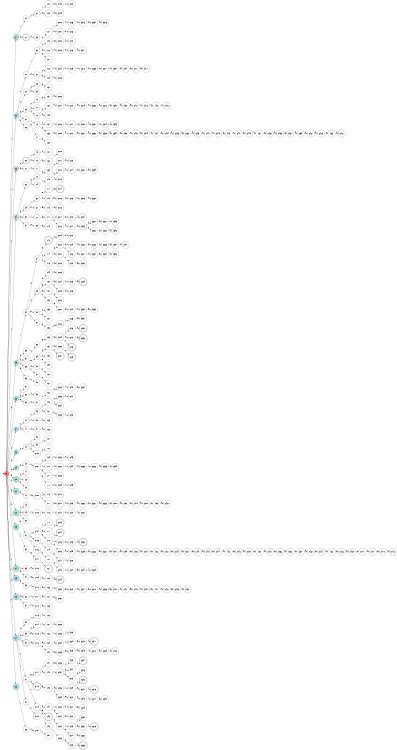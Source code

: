 digraph APTAALF {
__start0 [style = invis, shape = none, label = "", width = 0, height = 0];

rankdir=LR;
size="8,5";

s0 [style="filled", color="black", fillcolor="#ff817b" shape="circle", label="q0"];
s1 [style="rounded,filled", color="black", fillcolor="powderblue" shape="doublecircle", label="q1"];
s2 [style="filled", color="black", fillcolor="powderblue" shape="circle", label="q2"];
s3 [style="filled", color="black", fillcolor="powderblue" shape="circle", label="q3"];
s4 [style="filled", color="black", fillcolor="powderblue" shape="circle", label="q4"];
s5 [style="filled", color="black", fillcolor="powderblue" shape="circle", label="q5"];
s6 [style="filled", color="black", fillcolor="powderblue" shape="circle", label="q6"];
s7 [style="filled", color="black", fillcolor="powderblue" shape="circle", label="q7"];
s8 [style="filled", color="black", fillcolor="powderblue" shape="circle", label="q8"];
s9 [style="filled", color="black", fillcolor="powderblue" shape="circle", label="q9"];
s10 [style="filled", color="black", fillcolor="powderblue" shape="circle", label="q10"];
s11 [style="filled", color="black", fillcolor="powderblue" shape="circle", label="q11"];
s12 [style="filled", color="black", fillcolor="powderblue" shape="circle", label="q12"];
s13 [style="filled", color="black", fillcolor="powderblue" shape="circle", label="q13"];
s14 [style="filled", color="black", fillcolor="powderblue" shape="circle", label="q14"];
s15 [style="filled", color="black", fillcolor="powderblue" shape="circle", label="q15"];
s16 [style="filled", color="black", fillcolor="powderblue" shape="circle", label="q16"];
s17 [style="filled", color="black", fillcolor="powderblue" shape="circle", label="q17"];
s18 [style="filled", color="black", fillcolor="powderblue" shape="circle", label="q18"];
s19 [style="filled", color="black", fillcolor="white" shape="circle", label="q19"];
s20 [style="rounded,filled", color="black", fillcolor="white" shape="doublecircle", label="q20"];
s21 [style="filled", color="black", fillcolor="white" shape="circle", label="q21"];
s22 [style="filled", color="black", fillcolor="white" shape="circle", label="q22"];
s23 [style="filled", color="black", fillcolor="white" shape="circle", label="q23"];
s24 [style="filled", color="black", fillcolor="white" shape="circle", label="q24"];
s25 [style="filled", color="black", fillcolor="white" shape="circle", label="q25"];
s26 [style="rounded,filled", color="black", fillcolor="white" shape="doublecircle", label="q26"];
s27 [style="filled", color="black", fillcolor="white" shape="circle", label="q27"];
s28 [style="filled", color="black", fillcolor="white" shape="circle", label="q28"];
s29 [style="filled", color="black", fillcolor="white" shape="circle", label="q29"];
s30 [style="filled", color="black", fillcolor="white" shape="circle", label="q30"];
s31 [style="filled", color="black", fillcolor="white" shape="circle", label="q31"];
s32 [style="filled", color="black", fillcolor="white" shape="circle", label="q32"];
s33 [style="filled", color="black", fillcolor="white" shape="circle", label="q33"];
s34 [style="filled", color="black", fillcolor="white" shape="circle", label="q34"];
s35 [style="filled", color="black", fillcolor="white" shape="circle", label="q35"];
s36 [style="filled", color="black", fillcolor="white" shape="circle", label="q36"];
s37 [style="filled", color="black", fillcolor="white" shape="circle", label="q37"];
s38 [style="filled", color="black", fillcolor="white" shape="circle", label="q38"];
s39 [style="filled", color="black", fillcolor="white" shape="circle", label="q39"];
s40 [style="filled", color="black", fillcolor="white" shape="circle", label="q40"];
s41 [style="filled", color="black", fillcolor="white" shape="circle", label="q41"];
s42 [style="filled", color="black", fillcolor="white" shape="circle", label="q42"];
s43 [style="filled", color="black", fillcolor="white" shape="circle", label="q43"];
s44 [style="filled", color="black", fillcolor="white" shape="circle", label="q44"];
s45 [style="filled", color="black", fillcolor="white" shape="circle", label="q45"];
s46 [style="filled", color="black", fillcolor="white" shape="circle", label="q46"];
s47 [style="filled", color="black", fillcolor="white" shape="circle", label="q47"];
s48 [style="filled", color="black", fillcolor="white" shape="circle", label="q48"];
s49 [style="filled", color="black", fillcolor="white" shape="circle", label="q49"];
s50 [style="filled", color="black", fillcolor="white" shape="circle", label="q50"];
s51 [style="filled", color="black", fillcolor="white" shape="circle", label="q51"];
s52 [style="filled", color="black", fillcolor="white" shape="circle", label="q52"];
s53 [style="filled", color="black", fillcolor="white" shape="circle", label="q53"];
s54 [style="filled", color="black", fillcolor="white" shape="circle", label="q54"];
s55 [style="filled", color="black", fillcolor="white" shape="circle", label="q55"];
s56 [style="filled", color="black", fillcolor="white" shape="circle", label="q56"];
s57 [style="filled", color="black", fillcolor="white" shape="circle", label="q57"];
s58 [style="filled", color="black", fillcolor="white" shape="circle", label="q58"];
s59 [style="filled", color="black", fillcolor="white" shape="circle", label="q59"];
s60 [style="rounded,filled", color="black", fillcolor="white" shape="doublecircle", label="q60"];
s61 [style="filled", color="black", fillcolor="white" shape="circle", label="q61"];
s62 [style="filled", color="black", fillcolor="white" shape="circle", label="q62"];
s63 [style="filled", color="black", fillcolor="white" shape="circle", label="q63"];
s64 [style="filled", color="black", fillcolor="white" shape="circle", label="q64"];
s65 [style="filled", color="black", fillcolor="white" shape="circle", label="q65"];
s66 [style="filled", color="black", fillcolor="white" shape="circle", label="q66"];
s67 [style="filled", color="black", fillcolor="white" shape="circle", label="q67"];
s68 [style="filled", color="black", fillcolor="white" shape="circle", label="q68"];
s69 [style="filled", color="black", fillcolor="white" shape="circle", label="q69"];
s70 [style="filled", color="black", fillcolor="white" shape="circle", label="q70"];
s71 [style="filled", color="black", fillcolor="white" shape="circle", label="q71"];
s72 [style="filled", color="black", fillcolor="white" shape="circle", label="q72"];
s73 [style="filled", color="black", fillcolor="white" shape="circle", label="q73"];
s74 [style="filled", color="black", fillcolor="white" shape="circle", label="q74"];
s75 [style="filled", color="black", fillcolor="white" shape="circle", label="q75"];
s76 [style="filled", color="black", fillcolor="white" shape="circle", label="q76"];
s77 [style="filled", color="black", fillcolor="white" shape="circle", label="q77"];
s78 [style="filled", color="black", fillcolor="white" shape="circle", label="q78"];
s79 [style="filled", color="black", fillcolor="white" shape="circle", label="q79"];
s80 [style="filled", color="black", fillcolor="white" shape="circle", label="q80"];
s81 [style="filled", color="black", fillcolor="white" shape="circle", label="q81"];
s82 [style="filled", color="black", fillcolor="white" shape="circle", label="q82"];
s83 [style="filled", color="black", fillcolor="white" shape="circle", label="q83"];
s84 [style="filled", color="black", fillcolor="white" shape="circle", label="q84"];
s85 [style="filled", color="black", fillcolor="white" shape="circle", label="q85"];
s86 [style="filled", color="black", fillcolor="white" shape="circle", label="q86"];
s87 [style="filled", color="black", fillcolor="white" shape="circle", label="q87"];
s88 [style="filled", color="black", fillcolor="white" shape="circle", label="q88"];
s89 [style="filled", color="black", fillcolor="white" shape="circle", label="q89"];
s90 [style="filled", color="black", fillcolor="white" shape="circle", label="q90"];
s91 [style="filled", color="black", fillcolor="white" shape="circle", label="q91"];
s92 [style="filled", color="black", fillcolor="white" shape="circle", label="q92"];
s93 [style="filled", color="black", fillcolor="white" shape="circle", label="q93"];
s94 [style="filled", color="black", fillcolor="white" shape="circle", label="q94"];
s95 [style="filled", color="black", fillcolor="white" shape="circle", label="q95"];
s96 [style="filled", color="black", fillcolor="white" shape="circle", label="q96"];
s97 [style="filled", color="black", fillcolor="white" shape="circle", label="q97"];
s98 [style="filled", color="black", fillcolor="white" shape="circle", label="q98"];
s99 [style="filled", color="black", fillcolor="white" shape="circle", label="q99"];
s100 [style="filled", color="black", fillcolor="white" shape="circle", label="q100"];
s101 [style="filled", color="black", fillcolor="white" shape="circle", label="q101"];
s102 [style="filled", color="black", fillcolor="white" shape="circle", label="q102"];
s103 [style="filled", color="black", fillcolor="white" shape="circle", label="q103"];
s104 [style="filled", color="black", fillcolor="white" shape="circle", label="q104"];
s105 [style="filled", color="black", fillcolor="white" shape="circle", label="q105"];
s106 [style="filled", color="black", fillcolor="white" shape="circle", label="q106"];
s107 [style="filled", color="black", fillcolor="white" shape="circle", label="q107"];
s108 [style="filled", color="black", fillcolor="white" shape="circle", label="q108"];
s109 [style="filled", color="black", fillcolor="white" shape="circle", label="q109"];
s110 [style="filled", color="black", fillcolor="white" shape="circle", label="q110"];
s111 [style="filled", color="black", fillcolor="white" shape="circle", label="q111"];
s112 [style="filled", color="black", fillcolor="white" shape="circle", label="q112"];
s113 [style="filled", color="black", fillcolor="white" shape="circle", label="q113"];
s114 [style="filled", color="black", fillcolor="white" shape="circle", label="q114"];
s115 [style="filled", color="black", fillcolor="white" shape="circle", label="q115"];
s116 [style="filled", color="black", fillcolor="white" shape="circle", label="q116"];
s117 [style="filled", color="black", fillcolor="white" shape="circle", label="q117"];
s118 [style="rounded,filled", color="black", fillcolor="white" shape="doublecircle", label="q118"];
s119 [style="filled", color="black", fillcolor="white" shape="circle", label="q119"];
s120 [style="filled", color="black", fillcolor="white" shape="circle", label="q120"];
s121 [style="filled", color="black", fillcolor="white" shape="circle", label="q121"];
s122 [style="filled", color="black", fillcolor="white" shape="circle", label="q122"];
s123 [style="filled", color="black", fillcolor="white" shape="circle", label="q123"];
s124 [style="filled", color="black", fillcolor="white" shape="circle", label="q124"];
s125 [style="filled", color="black", fillcolor="white" shape="circle", label="q125"];
s126 [style="filled", color="black", fillcolor="white" shape="circle", label="q126"];
s127 [style="filled", color="black", fillcolor="white" shape="circle", label="q127"];
s128 [style="filled", color="black", fillcolor="white" shape="circle", label="q128"];
s129 [style="filled", color="black", fillcolor="white" shape="circle", label="q129"];
s130 [style="filled", color="black", fillcolor="white" shape="circle", label="q130"];
s131 [style="filled", color="black", fillcolor="white" shape="circle", label="q131"];
s132 [style="filled", color="black", fillcolor="white" shape="circle", label="q132"];
s133 [style="filled", color="black", fillcolor="white" shape="circle", label="q133"];
s134 [style="filled", color="black", fillcolor="white" shape="circle", label="q134"];
s135 [style="filled", color="black", fillcolor="white" shape="circle", label="q135"];
s136 [style="filled", color="black", fillcolor="white" shape="circle", label="q136"];
s137 [style="filled", color="black", fillcolor="white" shape="circle", label="q137"];
s138 [style="filled", color="black", fillcolor="white" shape="circle", label="q138"];
s139 [style="filled", color="black", fillcolor="white" shape="circle", label="q139"];
s140 [style="filled", color="black", fillcolor="white" shape="circle", label="q140"];
s141 [style="filled", color="black", fillcolor="white" shape="circle", label="q141"];
s142 [style="filled", color="black", fillcolor="white" shape="circle", label="q142"];
s143 [style="filled", color="black", fillcolor="white" shape="circle", label="q143"];
s144 [style="filled", color="black", fillcolor="white" shape="circle", label="q144"];
s145 [style="filled", color="black", fillcolor="white" shape="circle", label="q145"];
s146 [style="rounded,filled", color="black", fillcolor="white" shape="doublecircle", label="q146"];
s147 [style="filled", color="black", fillcolor="white" shape="circle", label="q147"];
s148 [style="filled", color="black", fillcolor="white" shape="circle", label="q148"];
s149 [style="filled", color="black", fillcolor="white" shape="circle", label="q149"];
s150 [style="filled", color="black", fillcolor="white" shape="circle", label="q150"];
s151 [style="filled", color="black", fillcolor="white" shape="circle", label="q151"];
s152 [style="filled", color="black", fillcolor="white" shape="circle", label="q152"];
s153 [style="filled", color="black", fillcolor="white" shape="circle", label="q153"];
s154 [style="filled", color="black", fillcolor="white" shape="circle", label="q154"];
s155 [style="filled", color="black", fillcolor="white" shape="circle", label="q155"];
s156 [style="filled", color="black", fillcolor="white" shape="circle", label="q156"];
s157 [style="filled", color="black", fillcolor="white" shape="circle", label="q157"];
s158 [style="filled", color="black", fillcolor="white" shape="circle", label="q158"];
s159 [style="filled", color="black", fillcolor="white" shape="circle", label="q159"];
s160 [style="filled", color="black", fillcolor="white" shape="circle", label="q160"];
s161 [style="filled", color="black", fillcolor="white" shape="circle", label="q161"];
s162 [style="filled", color="black", fillcolor="white" shape="circle", label="q162"];
s163 [style="filled", color="black", fillcolor="white" shape="circle", label="q163"];
s164 [style="filled", color="black", fillcolor="white" shape="circle", label="q164"];
s165 [style="filled", color="black", fillcolor="white" shape="circle", label="q165"];
s166 [style="filled", color="black", fillcolor="white" shape="circle", label="q166"];
s167 [style="filled", color="black", fillcolor="white" shape="circle", label="q167"];
s168 [style="filled", color="black", fillcolor="white" shape="circle", label="q168"];
s169 [style="filled", color="black", fillcolor="white" shape="circle", label="q169"];
s170 [style="filled", color="black", fillcolor="white" shape="circle", label="q170"];
s171 [style="filled", color="black", fillcolor="white" shape="circle", label="q171"];
s172 [style="filled", color="black", fillcolor="white" shape="circle", label="q172"];
s173 [style="filled", color="black", fillcolor="white" shape="circle", label="q173"];
s174 [style="filled", color="black", fillcolor="white" shape="circle", label="q174"];
s175 [style="filled", color="black", fillcolor="white" shape="circle", label="q175"];
s176 [style="filled", color="black", fillcolor="white" shape="circle", label="q176"];
s177 [style="filled", color="black", fillcolor="white" shape="circle", label="q177"];
s178 [style="filled", color="black", fillcolor="white" shape="circle", label="q178"];
s179 [style="filled", color="black", fillcolor="white" shape="circle", label="q179"];
s180 [style="filled", color="black", fillcolor="white" shape="circle", label="q180"];
s181 [style="rounded,filled", color="black", fillcolor="white" shape="doublecircle", label="q181"];
s182 [style="filled", color="black", fillcolor="white" shape="circle", label="q182"];
s183 [style="filled", color="black", fillcolor="white" shape="circle", label="q183"];
s184 [style="filled", color="black", fillcolor="white" shape="circle", label="q184"];
s185 [style="filled", color="black", fillcolor="white" shape="circle", label="q185"];
s186 [style="filled", color="black", fillcolor="white" shape="circle", label="q186"];
s187 [style="filled", color="black", fillcolor="white" shape="circle", label="q187"];
s188 [style="filled", color="black", fillcolor="white" shape="circle", label="q188"];
s189 [style="filled", color="black", fillcolor="white" shape="circle", label="q189"];
s190 [style="filled", color="black", fillcolor="white" shape="circle", label="q190"];
s191 [style="filled", color="black", fillcolor="white" shape="circle", label="q191"];
s192 [style="filled", color="black", fillcolor="white" shape="circle", label="q192"];
s193 [style="filled", color="black", fillcolor="white" shape="circle", label="q193"];
s194 [style="filled", color="black", fillcolor="white" shape="circle", label="q194"];
s195 [style="rounded,filled", color="black", fillcolor="white" shape="doublecircle", label="q195"];
s196 [style="filled", color="black", fillcolor="white" shape="circle", label="q196"];
s197 [style="filled", color="black", fillcolor="white" shape="circle", label="q197"];
s198 [style="filled", color="black", fillcolor="white" shape="circle", label="q198"];
s199 [style="filled", color="black", fillcolor="white" shape="circle", label="q199"];
s200 [style="filled", color="black", fillcolor="white" shape="circle", label="q200"];
s201 [style="filled", color="black", fillcolor="white" shape="circle", label="q201"];
s202 [style="filled", color="black", fillcolor="white" shape="circle", label="q202"];
s203 [style="filled", color="black", fillcolor="white" shape="circle", label="q203"];
s204 [style="filled", color="black", fillcolor="white" shape="circle", label="q204"];
s205 [style="filled", color="black", fillcolor="white" shape="circle", label="q205"];
s206 [style="filled", color="black", fillcolor="white" shape="circle", label="q206"];
s207 [style="filled", color="black", fillcolor="white" shape="circle", label="q207"];
s208 [style="filled", color="black", fillcolor="white" shape="circle", label="q208"];
s209 [style="filled", color="black", fillcolor="white" shape="circle", label="q209"];
s210 [style="filled", color="black", fillcolor="white" shape="circle", label="q210"];
s211 [style="filled", color="black", fillcolor="white" shape="circle", label="q211"];
s212 [style="filled", color="black", fillcolor="white" shape="circle", label="q212"];
s213 [style="filled", color="black", fillcolor="white" shape="circle", label="q213"];
s214 [style="rounded,filled", color="black", fillcolor="white" shape="doublecircle", label="q214"];
s215 [style="filled", color="black", fillcolor="white" shape="circle", label="q215"];
s216 [style="filled", color="black", fillcolor="white" shape="circle", label="q216"];
s217 [style="filled", color="black", fillcolor="white" shape="circle", label="q217"];
s218 [style="filled", color="black", fillcolor="white" shape="circle", label="q218"];
s219 [style="filled", color="black", fillcolor="white" shape="circle", label="q219"];
s220 [style="filled", color="black", fillcolor="white" shape="circle", label="q220"];
s221 [style="filled", color="black", fillcolor="white" shape="circle", label="q221"];
s222 [style="filled", color="black", fillcolor="white" shape="circle", label="q222"];
s223 [style="filled", color="black", fillcolor="white" shape="circle", label="q223"];
s224 [style="filled", color="black", fillcolor="white" shape="circle", label="q224"];
s225 [style="filled", color="black", fillcolor="white" shape="circle", label="q225"];
s226 [style="filled", color="black", fillcolor="white" shape="circle", label="q226"];
s227 [style="filled", color="black", fillcolor="white" shape="circle", label="q227"];
s228 [style="filled", color="black", fillcolor="white" shape="circle", label="q228"];
s229 [style="filled", color="black", fillcolor="white" shape="circle", label="q229"];
s230 [style="filled", color="black", fillcolor="white" shape="circle", label="q230"];
s231 [style="rounded,filled", color="black", fillcolor="white" shape="doublecircle", label="q231"];
s232 [style="filled", color="black", fillcolor="white" shape="circle", label="q232"];
s233 [style="filled", color="black", fillcolor="white" shape="circle", label="q233"];
s234 [style="filled", color="black", fillcolor="white" shape="circle", label="q234"];
s235 [style="filled", color="black", fillcolor="white" shape="circle", label="q235"];
s236 [style="filled", color="black", fillcolor="white" shape="circle", label="q236"];
s237 [style="filled", color="black", fillcolor="white" shape="circle", label="q237"];
s238 [style="filled", color="black", fillcolor="white" shape="circle", label="q238"];
s239 [style="filled", color="black", fillcolor="white" shape="circle", label="q239"];
s240 [style="filled", color="black", fillcolor="white" shape="circle", label="q240"];
s241 [style="filled", color="black", fillcolor="white" shape="circle", label="q241"];
s242 [style="filled", color="black", fillcolor="white" shape="circle", label="q242"];
s243 [style="rounded,filled", color="black", fillcolor="white" shape="doublecircle", label="q243"];
s244 [style="rounded,filled", color="black", fillcolor="white" shape="doublecircle", label="q244"];
s245 [style="filled", color="black", fillcolor="white" shape="circle", label="q245"];
s246 [style="filled", color="black", fillcolor="white" shape="circle", label="q246"];
s247 [style="filled", color="black", fillcolor="white" shape="circle", label="q247"];
s248 [style="filled", color="black", fillcolor="white" shape="circle", label="q248"];
s249 [style="rounded,filled", color="black", fillcolor="white" shape="doublecircle", label="q249"];
s250 [style="filled", color="black", fillcolor="white" shape="circle", label="q250"];
s251 [style="filled", color="black", fillcolor="white" shape="circle", label="q251"];
s252 [style="filled", color="black", fillcolor="white" shape="circle", label="q252"];
s253 [style="filled", color="black", fillcolor="white" shape="circle", label="q253"];
s254 [style="filled", color="black", fillcolor="white" shape="circle", label="q254"];
s255 [style="filled", color="black", fillcolor="white" shape="circle", label="q255"];
s256 [style="filled", color="black", fillcolor="white" shape="circle", label="q256"];
s257 [style="filled", color="black", fillcolor="white" shape="circle", label="q257"];
s258 [style="filled", color="black", fillcolor="white" shape="circle", label="q258"];
s259 [style="filled", color="black", fillcolor="white" shape="circle", label="q259"];
s260 [style="filled", color="black", fillcolor="white" shape="circle", label="q260"];
s261 [style="filled", color="black", fillcolor="white" shape="circle", label="q261"];
s262 [style="filled", color="black", fillcolor="white" shape="circle", label="q262"];
s263 [style="filled", color="black", fillcolor="white" shape="circle", label="q263"];
s264 [style="filled", color="black", fillcolor="white" shape="circle", label="q264"];
s265 [style="filled", color="black", fillcolor="white" shape="circle", label="q265"];
s266 [style="filled", color="black", fillcolor="white" shape="circle", label="q266"];
s267 [style="filled", color="black", fillcolor="white" shape="circle", label="q267"];
s268 [style="filled", color="black", fillcolor="white" shape="circle", label="q268"];
s269 [style="filled", color="black", fillcolor="white" shape="circle", label="q269"];
s270 [style="filled", color="black", fillcolor="white" shape="circle", label="q270"];
s271 [style="filled", color="black", fillcolor="white" shape="circle", label="q271"];
s272 [style="filled", color="black", fillcolor="white" shape="circle", label="q272"];
s273 [style="filled", color="black", fillcolor="white" shape="circle", label="q273"];
s274 [style="filled", color="black", fillcolor="white" shape="circle", label="q274"];
s275 [style="filled", color="black", fillcolor="white" shape="circle", label="q275"];
s276 [style="filled", color="black", fillcolor="white" shape="circle", label="q276"];
s277 [style="filled", color="black", fillcolor="white" shape="circle", label="q277"];
s278 [style="filled", color="black", fillcolor="white" shape="circle", label="q278"];
s279 [style="filled", color="black", fillcolor="white" shape="circle", label="q279"];
s280 [style="filled", color="black", fillcolor="white" shape="circle", label="q280"];
s281 [style="filled", color="black", fillcolor="white" shape="circle", label="q281"];
s282 [style="filled", color="black", fillcolor="white" shape="circle", label="q282"];
s283 [style="filled", color="black", fillcolor="white" shape="circle", label="q283"];
s284 [style="filled", color="black", fillcolor="white" shape="circle", label="q284"];
s285 [style="filled", color="black", fillcolor="white" shape="circle", label="q285"];
s286 [style="filled", color="black", fillcolor="white" shape="circle", label="q286"];
s287 [style="filled", color="black", fillcolor="white" shape="circle", label="q287"];
s288 [style="rounded,filled", color="black", fillcolor="white" shape="doublecircle", label="q288"];
s289 [style="rounded,filled", color="black", fillcolor="white" shape="doublecircle", label="q289"];
s290 [style="filled", color="black", fillcolor="white" shape="circle", label="q290"];
s291 [style="filled", color="black", fillcolor="white" shape="circle", label="q291"];
s292 [style="filled", color="black", fillcolor="white" shape="circle", label="q292"];
s293 [style="filled", color="black", fillcolor="white" shape="circle", label="q293"];
s294 [style="filled", color="black", fillcolor="white" shape="circle", label="q294"];
s295 [style="filled", color="black", fillcolor="white" shape="circle", label="q295"];
s296 [style="filled", color="black", fillcolor="white" shape="circle", label="q296"];
s297 [style="filled", color="black", fillcolor="white" shape="circle", label="q297"];
s298 [style="filled", color="black", fillcolor="white" shape="circle", label="q298"];
s299 [style="filled", color="black", fillcolor="white" shape="circle", label="q299"];
s300 [style="filled", color="black", fillcolor="white" shape="circle", label="q300"];
s301 [style="filled", color="black", fillcolor="white" shape="circle", label="q301"];
s302 [style="filled", color="black", fillcolor="white" shape="circle", label="q302"];
s303 [style="filled", color="black", fillcolor="white" shape="circle", label="q303"];
s304 [style="filled", color="black", fillcolor="white" shape="circle", label="q304"];
s305 [style="filled", color="black", fillcolor="white" shape="circle", label="q305"];
s306 [style="filled", color="black", fillcolor="white" shape="circle", label="q306"];
s307 [style="filled", color="black", fillcolor="white" shape="circle", label="q307"];
s308 [style="filled", color="black", fillcolor="white" shape="circle", label="q308"];
s309 [style="filled", color="black", fillcolor="white" shape="circle", label="q309"];
s310 [style="filled", color="black", fillcolor="white" shape="circle", label="q310"];
s311 [style="filled", color="black", fillcolor="white" shape="circle", label="q311"];
s312 [style="filled", color="black", fillcolor="white" shape="circle", label="q312"];
s313 [style="filled", color="black", fillcolor="white" shape="circle", label="q313"];
s314 [style="filled", color="black", fillcolor="white" shape="circle", label="q314"];
s315 [style="filled", color="black", fillcolor="white" shape="circle", label="q315"];
s316 [style="filled", color="black", fillcolor="white" shape="circle", label="q316"];
s317 [style="filled", color="black", fillcolor="white" shape="circle", label="q317"];
s318 [style="filled", color="black", fillcolor="white" shape="circle", label="q318"];
s319 [style="filled", color="black", fillcolor="white" shape="circle", label="q319"];
s320 [style="filled", color="black", fillcolor="white" shape="circle", label="q320"];
s321 [style="filled", color="black", fillcolor="white" shape="circle", label="q321"];
s322 [style="filled", color="black", fillcolor="white" shape="circle", label="q322"];
s323 [style="filled", color="black", fillcolor="white" shape="circle", label="q323"];
s324 [style="filled", color="black", fillcolor="white" shape="circle", label="q324"];
s325 [style="filled", color="black", fillcolor="white" shape="circle", label="q325"];
s326 [style="filled", color="black", fillcolor="white" shape="circle", label="q326"];
s327 [style="filled", color="black", fillcolor="white" shape="circle", label="q327"];
s328 [style="filled", color="black", fillcolor="white" shape="circle", label="q328"];
s329 [style="rounded,filled", color="black", fillcolor="white" shape="doublecircle", label="q329"];
s330 [style="filled", color="black", fillcolor="white" shape="circle", label="q330"];
s331 [style="filled", color="black", fillcolor="white" shape="circle", label="q331"];
s332 [style="rounded,filled", color="black", fillcolor="white" shape="doublecircle", label="q332"];
s333 [style="rounded,filled", color="black", fillcolor="white" shape="doublecircle", label="q333"];
s334 [style="filled", color="black", fillcolor="white" shape="circle", label="q334"];
s335 [style="filled", color="black", fillcolor="white" shape="circle", label="q335"];
s336 [style="filled", color="black", fillcolor="white" shape="circle", label="q336"];
s337 [style="filled", color="black", fillcolor="white" shape="circle", label="q337"];
s338 [style="rounded,filled", color="black", fillcolor="white" shape="doublecircle", label="q338"];
s339 [style="filled", color="black", fillcolor="white" shape="circle", label="q339"];
s340 [style="filled", color="black", fillcolor="white" shape="circle", label="q340"];
s341 [style="filled", color="black", fillcolor="white" shape="circle", label="q341"];
s342 [style="filled", color="black", fillcolor="white" shape="circle", label="q342"];
s343 [style="filled", color="black", fillcolor="white" shape="circle", label="q343"];
s344 [style="rounded,filled", color="black", fillcolor="white" shape="doublecircle", label="q344"];
s345 [style="filled", color="black", fillcolor="white" shape="circle", label="q345"];
s346 [style="rounded,filled", color="black", fillcolor="white" shape="doublecircle", label="q346"];
s347 [style="filled", color="black", fillcolor="white" shape="circle", label="q347"];
s348 [style="filled", color="black", fillcolor="white" shape="circle", label="q348"];
s349 [style="filled", color="black", fillcolor="white" shape="circle", label="q349"];
s350 [style="filled", color="black", fillcolor="white" shape="circle", label="q350"];
s351 [style="filled", color="black", fillcolor="white" shape="circle", label="q351"];
s352 [style="filled", color="black", fillcolor="white" shape="circle", label="q352"];
s353 [style="rounded,filled", color="black", fillcolor="white" shape="doublecircle", label="q353"];
s354 [style="filled", color="black", fillcolor="white" shape="circle", label="q354"];
s355 [style="filled", color="black", fillcolor="white" shape="circle", label="q355"];
s356 [style="filled", color="black", fillcolor="white" shape="circle", label="q356"];
s357 [style="filled", color="black", fillcolor="white" shape="circle", label="q357"];
s358 [style="filled", color="black", fillcolor="white" shape="circle", label="q358"];
s359 [style="filled", color="black", fillcolor="white" shape="circle", label="q359"];
s360 [style="filled", color="black", fillcolor="white" shape="circle", label="q360"];
s361 [style="filled", color="black", fillcolor="white" shape="circle", label="q361"];
s362 [style="filled", color="black", fillcolor="white" shape="circle", label="q362"];
s363 [style="filled", color="black", fillcolor="white" shape="circle", label="q363"];
s364 [style="filled", color="black", fillcolor="white" shape="circle", label="q364"];
s365 [style="filled", color="black", fillcolor="white" shape="circle", label="q365"];
s366 [style="filled", color="black", fillcolor="white" shape="circle", label="q366"];
s367 [style="filled", color="black", fillcolor="white" shape="circle", label="q367"];
s368 [style="filled", color="black", fillcolor="white" shape="circle", label="q368"];
s369 [style="filled", color="black", fillcolor="white" shape="circle", label="q369"];
s370 [style="filled", color="black", fillcolor="white" shape="circle", label="q370"];
s371 [style="rounded,filled", color="black", fillcolor="white" shape="doublecircle", label="q371"];
s372 [style="filled", color="black", fillcolor="white" shape="circle", label="q372"];
s373 [style="rounded,filled", color="black", fillcolor="white" shape="doublecircle", label="q373"];
s374 [style="filled", color="black", fillcolor="white" shape="circle", label="q374"];
s375 [style="rounded,filled", color="black", fillcolor="white" shape="doublecircle", label="q375"];
s376 [style="filled", color="black", fillcolor="white" shape="circle", label="q376"];
s377 [style="filled", color="black", fillcolor="white" shape="circle", label="q377"];
s378 [style="filled", color="black", fillcolor="white" shape="circle", label="q378"];
s379 [style="filled", color="black", fillcolor="white" shape="circle", label="q379"];
s380 [style="filled", color="black", fillcolor="white" shape="circle", label="q380"];
s381 [style="filled", color="black", fillcolor="white" shape="circle", label="q381"];
s382 [style="filled", color="black", fillcolor="white" shape="circle", label="q382"];
s383 [style="filled", color="black", fillcolor="white" shape="circle", label="q383"];
s384 [style="filled", color="black", fillcolor="white" shape="circle", label="q384"];
s385 [style="filled", color="black", fillcolor="white" shape="circle", label="q385"];
s386 [style="filled", color="black", fillcolor="white" shape="circle", label="q386"];
s387 [style="filled", color="black", fillcolor="white" shape="circle", label="q387"];
s388 [style="filled", color="black", fillcolor="white" shape="circle", label="q388"];
s389 [style="filled", color="black", fillcolor="white" shape="circle", label="q389"];
s390 [style="filled", color="black", fillcolor="white" shape="circle", label="q390"];
s391 [style="filled", color="black", fillcolor="white" shape="circle", label="q391"];
s392 [style="filled", color="black", fillcolor="white" shape="circle", label="q392"];
s393 [style="filled", color="black", fillcolor="white" shape="circle", label="q393"];
s394 [style="filled", color="black", fillcolor="white" shape="circle", label="q394"];
s395 [style="filled", color="black", fillcolor="white" shape="circle", label="q395"];
s396 [style="filled", color="black", fillcolor="white" shape="circle", label="q396"];
s397 [style="filled", color="black", fillcolor="white" shape="circle", label="q397"];
s398 [style="filled", color="black", fillcolor="white" shape="circle", label="q398"];
s399 [style="filled", color="black", fillcolor="white" shape="circle", label="q399"];
s400 [style="filled", color="black", fillcolor="white" shape="circle", label="q400"];
s401 [style="filled", color="black", fillcolor="white" shape="circle", label="q401"];
s402 [style="filled", color="black", fillcolor="white" shape="circle", label="q402"];
s403 [style="filled", color="black", fillcolor="white" shape="circle", label="q403"];
s404 [style="filled", color="black", fillcolor="white" shape="circle", label="q404"];
s405 [style="filled", color="black", fillcolor="white" shape="circle", label="q405"];
s406 [style="filled", color="black", fillcolor="white" shape="circle", label="q406"];
s407 [style="filled", color="black", fillcolor="white" shape="circle", label="q407"];
s408 [style="filled", color="black", fillcolor="white" shape="circle", label="q408"];
s409 [style="filled", color="black", fillcolor="white" shape="circle", label="q409"];
s410 [style="filled", color="black", fillcolor="white" shape="circle", label="q410"];
s411 [style="filled", color="black", fillcolor="white" shape="circle", label="q411"];
s412 [style="filled", color="black", fillcolor="white" shape="circle", label="q412"];
s413 [style="filled", color="black", fillcolor="white" shape="circle", label="q413"];
s414 [style="filled", color="black", fillcolor="white" shape="circle", label="q414"];
s415 [style="filled", color="black", fillcolor="white" shape="circle", label="q415"];
s416 [style="filled", color="black", fillcolor="white" shape="circle", label="q416"];
s417 [style="filled", color="black", fillcolor="white" shape="circle", label="q417"];
s418 [style="filled", color="black", fillcolor="white" shape="circle", label="q418"];
s419 [style="filled", color="black", fillcolor="white" shape="circle", label="q419"];
s420 [style="filled", color="black", fillcolor="white" shape="circle", label="q420"];
s421 [style="filled", color="black", fillcolor="white" shape="circle", label="q421"];
s422 [style="filled", color="black", fillcolor="white" shape="circle", label="q422"];
s423 [style="filled", color="black", fillcolor="white" shape="circle", label="q423"];
s424 [style="filled", color="black", fillcolor="white" shape="circle", label="q424"];
s425 [style="filled", color="black", fillcolor="white" shape="circle", label="q425"];
s426 [style="filled", color="black", fillcolor="white" shape="circle", label="q426"];
s427 [style="filled", color="black", fillcolor="white" shape="circle", label="q427"];
s428 [style="filled", color="black", fillcolor="white" shape="circle", label="q428"];
s429 [style="filled", color="black", fillcolor="white" shape="circle", label="q429"];
s430 [style="filled", color="black", fillcolor="white" shape="circle", label="q430"];
s431 [style="filled", color="black", fillcolor="white" shape="circle", label="q431"];
s432 [style="filled", color="black", fillcolor="white" shape="circle", label="q432"];
s433 [style="filled", color="black", fillcolor="white" shape="circle", label="q433"];
s434 [style="filled", color="black", fillcolor="white" shape="circle", label="q434"];
s435 [style="filled", color="black", fillcolor="white" shape="circle", label="q435"];
s436 [style="filled", color="black", fillcolor="white" shape="circle", label="q436"];
s437 [style="filled", color="black", fillcolor="white" shape="circle", label="q437"];
s438 [style="filled", color="black", fillcolor="white" shape="circle", label="q438"];
s439 [style="filled", color="black", fillcolor="white" shape="circle", label="q439"];
s440 [style="filled", color="black", fillcolor="white" shape="circle", label="q440"];
s441 [style="filled", color="black", fillcolor="white" shape="circle", label="q441"];
s442 [style="filled", color="black", fillcolor="white" shape="circle", label="q442"];
s443 [style="filled", color="black", fillcolor="white" shape="circle", label="q443"];
s444 [style="filled", color="black", fillcolor="white" shape="circle", label="q444"];
s445 [style="filled", color="black", fillcolor="white" shape="circle", label="q445"];
s446 [style="filled", color="black", fillcolor="white" shape="circle", label="q446"];
s447 [style="filled", color="black", fillcolor="white" shape="circle", label="q447"];
s448 [style="filled", color="black", fillcolor="white" shape="circle", label="q448"];
s449 [style="filled", color="black", fillcolor="white" shape="circle", label="q449"];
s450 [style="filled", color="black", fillcolor="white" shape="circle", label="q450"];
s451 [style="filled", color="black", fillcolor="white" shape="circle", label="q451"];
s452 [style="filled", color="black", fillcolor="white" shape="circle", label="q452"];
s453 [style="filled", color="black", fillcolor="white" shape="circle", label="q453"];
s454 [style="filled", color="black", fillcolor="white" shape="circle", label="q454"];
s455 [style="filled", color="black", fillcolor="white" shape="circle", label="q455"];
s456 [style="filled", color="black", fillcolor="white" shape="circle", label="q456"];
s457 [style="filled", color="black", fillcolor="white" shape="circle", label="q457"];
s458 [style="filled", color="black", fillcolor="white" shape="circle", label="q458"];
s459 [style="filled", color="black", fillcolor="white" shape="circle", label="q459"];
s460 [style="filled", color="black", fillcolor="white" shape="circle", label="q460"];
s461 [style="filled", color="black", fillcolor="white" shape="circle", label="q461"];
s462 [style="filled", color="black", fillcolor="white" shape="circle", label="q462"];
s463 [style="filled", color="black", fillcolor="white" shape="circle", label="q463"];
s464 [style="filled", color="black", fillcolor="white" shape="circle", label="q464"];
s465 [style="filled", color="black", fillcolor="white" shape="circle", label="q465"];
s466 [style="filled", color="black", fillcolor="white" shape="circle", label="q466"];
s467 [style="filled", color="black", fillcolor="white" shape="circle", label="q467"];
s468 [style="filled", color="black", fillcolor="white" shape="circle", label="q468"];
s469 [style="filled", color="black", fillcolor="white" shape="circle", label="q469"];
s470 [style="filled", color="black", fillcolor="white" shape="circle", label="q470"];
s471 [style="filled", color="black", fillcolor="white" shape="circle", label="q471"];
s472 [style="filled", color="black", fillcolor="white" shape="circle", label="q472"];
s473 [style="filled", color="black", fillcolor="white" shape="circle", label="q473"];
subgraph cluster_main { 
	graph [pad=".75", ranksep="0.15", nodesep="0.15"];
	 style=invis; 
	__start0 -> s0 [penwidth=2];
}
s0 -> s1 [label="0"];
s0 -> s2 [label="1"];
s0 -> s3 [label="2"];
s0 -> s4 [label="4"];
s0 -> s5 [label="5"];
s0 -> s6 [label="7"];
s0 -> s7 [label="8"];
s0 -> s8 [label="9"];
s0 -> s9 [label="b"];
s0 -> s10 [label="e"];
s0 -> s11 [label="f"];
s0 -> s12 [label="g"];
s0 -> s13 [label="h"];
s0 -> s14 [label="j"];
s0 -> s15 [label="u"];
s0 -> s16 [label="w"];
s0 -> s17 [label="x"];
s0 -> s18 [label="y"];
s1 -> s19 [label="1"];
s1 -> s20 [label="2"];
s2 -> s21 [label="0"];
s2 -> s22 [label="2"];
s2 -> s23 [label="3"];
s2 -> s24 [label="4"];
s2 -> s25 [label="8"];
s3 -> s26 [label="0"];
s3 -> s27 [label="8"];
s4 -> s28 [label="1"];
s4 -> s29 [label="5"];
s4 -> s30 [label="6"];
s4 -> s31 [label="7"];
s5 -> s32 [label="7"];
s5 -> s33 [label="g"];
s5 -> s34 [label="h"];
s5 -> s35 [label="k"];
s5 -> s36 [label="m"];
s6 -> s37 [label="4"];
s6 -> s38 [label="5"];
s6 -> s39 [label="e"];
s7 -> s40 [label="2"];
s7 -> s41 [label="9"];
s8 -> s42 [label="3"];
s9 -> s43 [label="8"];
s10 -> s44 [label="4"];
s10 -> s45 [label="7"];
s10 -> s46 [label="g"];
s11 -> s47 [label="d"];
s12 -> s48 [label="4"];
s12 -> s49 [label="5"];
s12 -> s50 [label="7"];
s12 -> s51 [label="e"];
s13 -> s52 [label="j"];
s14 -> s53 [label="1"];
s14 -> s54 [label="m"];
s15 -> s55 [label="g"];
s16 -> s56 [label="k"];
s16 -> s57 [label="t"];
s17 -> s58 [label="k"];
s17 -> s59 [label="q"];
s17 -> s60 [label="r"];
s17 -> s61 [label="w"];
s17 -> s62 [label="z"];
s18 -> s63 [label="z"];
s19 -> s64 [label="0"];
s20 -> s65 [label="8"];
s21 -> s66 [label="1"];
s21 -> s67 [label="2"];
s22 -> s68 [label="8"];
s22 -> s69 [label="b"];
s23 -> s70 [label="2"];
s23 -> s71 [label="8"];
s23 -> s72 [label="9"];
s24 -> s73 [label="1"];
s24 -> s74 [label="3"];
s26 -> s75 [label="1"];
s26 -> s76 [label="2"];
s27 -> s77 [label="b"];
s28 -> s78 [label="3"];
s28 -> s79 [label="4"];
s29 -> s80 [label="7"];
s29 -> s81 [label="k"];
s30 -> s82 [label="7"];
s31 -> s83 [label="e"];
s32 -> s84 [label="e"];
s32 -> s85 [label="k"];
s32 -> s86 [label="m"];
s32 -> s87 [label="s"];
s34 -> s88 [label="k"];
s35 -> s89 [label="m"];
s35 -> s90 [label="q"];
s35 -> s91 [label="w"];
s36 -> s92 [label="x"];
s38 -> s93 [label="4"];
s39 -> s94 [label="g"];
s40 -> s95 [label="0"];
s40 -> s96 [label="1"];
s41 -> s97 [label="8"];
s42 -> s98 [label="1"];
s42 -> s99 [label="4"];
s42 -> s100 [label="9"];
s43 -> s101 [label="2"];
s47 -> s102 [label="6"];
s49 -> s103 [label="7"];
s51 -> s104 [label="7"];
s51 -> s105 [label="k"];
s51 -> s106 [label="s"];
s52 -> s107 [label="q"];
s53 -> s108 [label="0"];
s54 -> s109 [label="q"];
s55 -> s110 [label="u"];
s56 -> s111 [label="7"];
s57 -> s112 [label="7"];
s58 -> s113 [label="7"];
s59 -> s114 [label="k"];
s59 -> s115 [label="m"];
s60 -> s116 [label="q"];
s61 -> s117 [label="m"];
s61 -> s118 [label="q"];
s61 -> s119 [label="t"];
s62 -> s120 [label="y"];
s63 -> s121 [label="x"];
s64 -> s122 [label="1"];
s64 -> s123 [label="2"];
s66 -> s124 [label="0"];
s66 -> s125 [label="2"];
s66 -> s126 [label="3"];
s66 -> s127 [label="8"];
s67 -> s128 [label="0"];
s67 -> s129 [label="8"];
s68 -> s130 [label="b"];
s70 -> s131 [label="8"];
s72 -> s132 [label="3"];
s72 -> s133 [label="b"];
s73 -> s134 [label="4"];
s73 -> s135 [label="6"];
s74 -> s136 [label="9"];
s75 -> s137 [label="0"];
s76 -> s138 [label="3"];
s78 -> s139 [label="9"];
s79 -> s140 [label="1"];
s80 -> s141 [label="e"];
s80 -> s142 [label="k"];
s81 -> s143 [label="m"];
s82 -> s144 [label="6"];
s83 -> s145 [label="g"];
s84 -> s146 [label="g"];
s84 -> s147 [label="s"];
s84 -> s148 [label="u"];
s85 -> s149 [label="e"];
s85 -> s150 [label="m"];
s85 -> s151 [label="q"];
s85 -> s152 [label="s"];
s86 -> s153 [label="w"];
s86 -> s154 [label="x"];
s87 -> s155 [label="e"];
s88 -> s156 [label="m"];
s89 -> s157 [label="q"];
s89 -> s158 [label="w"];
s89 -> s159 [label="x"];
s90 -> s160 [label="x"];
s91 -> s161 [label="x"];
s94 -> s162 [label="u"];
s95 -> s163 [label="1"];
s95 -> s164 [label="2"];
s96 -> s165 [label="4"];
s97 -> s166 [label="b"];
s99 -> s167 [label="1"];
s100 -> s168 [label="c"];
s101 -> s169 [label="0"];
s101 -> s170 [label="1"];
s101 -> s171 [label="3"];
s101 -> s172 [label="8"];
s102 -> s173 [label="4"];
s102 -> s174 [label="7"];
s103 -> s175 [label="6"];
s104 -> s176 [label="4"];
s104 -> s177 [label="5"];
s104 -> s178 [label="6"];
s105 -> s179 [label="7"];
s106 -> s180 [label="k"];
s107 -> s181 [label="r"];
s109 -> s182 [label="w"];
s110 -> s183 [label="g"];
s111 -> s184 [label="e"];
s112 -> s185 [label="e"];
s113 -> s186 [label="4"];
s114 -> s187 [label="7"];
s115 -> s188 [label="k"];
s116 -> s189 [label="m"];
s116 -> s190 [label="w"];
s117 -> s191 [label="7"];
s117 -> s192 [label="k"];
s118 -> s193 [label="m"];
s119 -> s194 [label="k"];
s119 -> s195 [label="m"];
s119 -> s196 [label="s"];
s121 -> s197 [label="7"];
s122 -> s198 [label="0"];
s123 -> s199 [label="b"];
s124 -> s200 [label="1"];
s124 -> s201 [label="2"];
s125 -> s202 [label="8"];
s126 -> s203 [label="2"];
s128 -> s204 [label="1"];
s129 -> s205 [label="b"];
s131 -> s206 [label="b"];
s132 -> s207 [label="9"];
s134 -> s208 [label="1"];
s135 -> s209 [label="3"];
s138 -> s210 [label="1"];
s139 -> s211 [label="8"];
s140 -> s212 [label="3"];
s140 -> s213 [label="4"];
s141 -> s214 [label="g"];
s142 -> s215 [label="m"];
s143 -> s216 [label="x"];
s144 -> s217 [label="7"];
s144 -> s218 [label="d"];
s146 -> s219 [label="u"];
s147 -> s220 [label="e"];
s147 -> s221 [label="g"];
s148 -> s222 [label="g"];
s149 -> s223 [label="g"];
s150 -> s224 [label="q"];
s150 -> s225 [label="w"];
s151 -> s226 [label="x"];
s152 -> s227 [label="e"];
s155 -> s228 [label="g"];
s156 -> s229 [label="q"];
s157 -> s230 [label="w"];
s157 -> s231 [label="x"];
s162 -> s232 [label="g"];
s163 -> s233 [label="0"];
s163 -> s234 [label="4"];
s164 -> s235 [label="0"];
s169 -> s236 [label="1"];
s170 -> s237 [label="0"];
s171 -> s238 [label="1"];
s172 -> s239 [label="2"];
s173 -> s240 [label="1"];
s174 -> s241 [label="6"];
s175 -> s242 [label="7"];
s177 -> s243 [label="4"];
s178 -> s244 [label="4"];
s178 -> s245 [label="7"];
s178 -> s246 [label="d"];
s179 -> s247 [label="5"];
s180 -> s248 [label="e"];
s182 -> s249 [label="x"];
s183 -> s250 [label="u"];
s184 -> s251 [label="g"];
s187 -> s252 [label="4"];
s188 -> s253 [label="7"];
s189 -> s254 [label="k"];
s190 -> s255 [label="q"];
s191 -> s256 [label="5"];
s192 -> s257 [label="7"];
s193 -> s258 [label="k"];
s193 -> s259 [label="t"];
s194 -> s260 [label="7"];
s194 -> s261 [label="e"];
s195 -> s262 [label="k"];
s196 -> s263 [label="7"];
s198 -> s264 [label="1"];
s200 -> s265 [label="0"];
s201 -> s266 [label="8"];
s202 -> s267 [label="b"];
s203 -> s268 [label="8"];
s204 -> s269 [label="0"];
s207 -> s270 [label="c"];
s208 -> s271 [label="4"];
s209 -> s272 [label="9"];
s211 -> s273 [label="b"];
s212 -> s274 [label="9"];
s215 -> s275 [label="q"];
s217 -> s276 [label="6"];
s218 -> s277 [label="9"];
s219 -> s278 [label="g"];
s220 -> s279 [label="g"];
s220 -> s280 [label="s"];
s221 -> s281 [label="u"];
s224 -> s282 [label="w"];
s225 -> s283 [label="x"];
s227 -> s284 [label="g"];
s228 -> s285 [label="u"];
s229 -> s286 [label="r"];
s229 -> s287 [label="w"];
s229 -> s288 [label="x"];
s230 -> s289 [label="x"];
s232 -> s290 [label="u"];
s233 -> s291 [label="1"];
s235 -> s292 [label="1"];
s236 -> s293 [label="0"];
s237 -> s294 [label="1"];
s239 -> s295 [label="0"];
s241 -> s296 [label="d"];
s242 -> s297 [label="6"];
s245 -> s298 [label="6"];
s246 -> s299 [label="9"];
s247 -> s300 [label="4"];
s248 -> s301 [label="7"];
s250 -> s302 [label="g"];
s253 -> s303 [label="4"];
s254 -> s304 [label="7"];
s255 -> s305 [label="m"];
s257 -> s306 [label="4"];
s257 -> s307 [label="5"];
s257 -> s308 [label="e"];
s258 -> s309 [label="7"];
s259 -> s310 [label="m"];
s260 -> s311 [label="e"];
s261 -> s312 [label="g"];
s262 -> s313 [label="7"];
s262 -> s314 [label="e"];
s263 -> s315 [label="5"];
s265 -> s316 [label="2"];
s268 -> s317 [label="b"];
s269 -> s318 [label="1"];
s270 -> s319 [label="b"];
s271 -> s320 [label="1"];
s272 -> s321 [label="3"];
s274 -> s322 [label="c"];
s275 -> s323 [label="w"];
s276 -> s324 [label="4"];
s277 -> s325 [label="c"];
s279 -> s326 [label="u"];
s280 -> s327 [label="g"];
s281 -> s328 [label="g"];
s282 -> s329 [label="x"];
s284 -> s330 [label="u"];
s285 -> s331 [label="g"];
s286 -> s332 [label="x"];
s287 -> s333 [label="x"];
s290 -> s334 [label="g"];
s294 -> s335 [label="0"];
s296 -> s336 [label="9"];
s297 -> s337 [label="4"];
s298 -> s338 [label="4"];
s299 -> s339 [label="c"];
s301 -> s340 [label="5"];
s302 -> s341 [label="u"];
s304 -> s342 [label="5"];
s305 -> s343 [label="k"];
s307 -> s344 [label="4"];
s308 -> s345 [label="g"];
s309 -> s346 [label="4"];
s309 -> s347 [label="5"];
s310 -> s348 [label="k"];
s311 -> s349 [label="g"];
s313 -> s350 [label="4"];
s313 -> s351 [label="5"];
s314 -> s352 [label="g"];
s315 -> s353 [label="4"];
s316 -> s354 [label="8"];
s318 -> s355 [label="0"];
s319 -> s356 [label="c"];
s320 -> s357 [label="4"];
s321 -> s358 [label="9"];
s322 -> s359 [label="b"];
s323 -> s360 [label="x"];
s325 -> s361 [label="9"];
s325 -> s362 [label="b"];
s326 -> s363 [label="g"];
s327 -> s364 [label="u"];
s330 -> s365 [label="g"];
s335 -> s366 [label="1"];
s336 -> s367 [label="c"];
s339 -> s368 [label="b"];
s340 -> s369 [label="4"];
s341 -> s370 [label="g"];
s342 -> s371 [label="4"];
s343 -> s372 [label="7"];
s347 -> s373 [label="4"];
s348 -> s374 [label="7"];
s351 -> s375 [label="4"];
s354 -> s376 [label="b"];
s355 -> s377 [label="2"];
s356 -> s378 [label="b"];
s357 -> s379 [label="1"];
s358 -> s380 [label="3"];
s361 -> s381 [label="3"];
s362 -> s382 [label="8"];
s363 -> s383 [label="u"];
s364 -> s384 [label="g"];
s366 -> s385 [label="0"];
s367 -> s386 [label="b"];
s368 -> s387 [label="9"];
s370 -> s388 [label="u"];
s372 -> s389 [label="5"];
s374 -> s390 [label="5"];
s377 -> s391 [label="1"];
s378 -> s392 [label="8"];
s379 -> s393 [label="4"];
s380 -> s394 [label="9"];
s381 -> s395 [label="1"];
s382 -> s396 [label="b"];
s383 -> s397 [label="g"];
s384 -> s398 [label="u"];
s385 -> s399 [label="1"];
s386 -> s400 [label="8"];
s387 -> s401 [label="8"];
s388 -> s402 [label="g"];
s389 -> s403 [label="4"];
s391 -> s404 [label="2"];
s392 -> s405 [label="9"];
s394 -> s406 [label="3"];
s397 -> s407 [label="u"];
s400 -> s408 [label="9"];
s401 -> s409 [label="9"];
s402 -> s410 [label="u"];
s404 -> s411 [label="8"];
s405 -> s412 [label="3"];
s406 -> s413 [label="2"];
s408 -> s414 [label="8"];
s409 -> s415 [label="8"];
s410 -> s416 [label="g"];
s411 -> s417 [label="b"];
s412 -> s418 [label="1"];
s413 -> s419 [label="8"];
s414 -> s420 [label="9"];
s415 -> s421 [label="b"];
s416 -> s422 [label="u"];
s418 -> s423 [label="3"];
s419 -> s424 [label="2"];
s420 -> s425 [label="8"];
s421 -> s426 [label="8"];
s422 -> s427 [label="g"];
s423 -> s428 [label="1"];
s424 -> s429 [label="3"];
s425 -> s430 [label="b"];
s426 -> s431 [label="b"];
s427 -> s432 [label="u"];
s429 -> s433 [label="9"];
s431 -> s434 [label="8"];
s432 -> s435 [label="g"];
s433 -> s436 [label="3"];
s434 -> s437 [label="b"];
s435 -> s438 [label="u"];
s436 -> s439 [label="9"];
s437 -> s440 [label="8"];
s439 -> s441 [label="8"];
s440 -> s442 [label="b"];
s441 -> s443 [label="2"];
s442 -> s444 [label="8"];
s443 -> s445 [label="3"];
s444 -> s446 [label="b"];
s445 -> s447 [label="2"];
s446 -> s448 [label="8"];
s447 -> s449 [label="3"];
s448 -> s450 [label="9"];
s449 -> s451 [label="9"];
s450 -> s452 [label="8"];
s451 -> s453 [label="8"];
s452 -> s454 [label="9"];
s453 -> s455 [label="9"];
s454 -> s456 [label="8"];
s455 -> s457 [label="3"];
s456 -> s458 [label="b"];
s457 -> s459 [label="9"];
s458 -> s460 [label="8"];
s459 -> s461 [label="3"];
s460 -> s462 [label="9"];
s461 -> s463 [label="9"];
s462 -> s464 [label="8"];
s463 -> s465 [label="c"];
s464 -> s466 [label="b"];
s465 -> s467 [label="b"];
s466 -> s468 [label="8"];
s468 -> s469 [label="b"];
s469 -> s470 [label="8"];
s470 -> s471 [label="b"];
s471 -> s472 [label="8"];
s472 -> s473 [label="b"];

}
